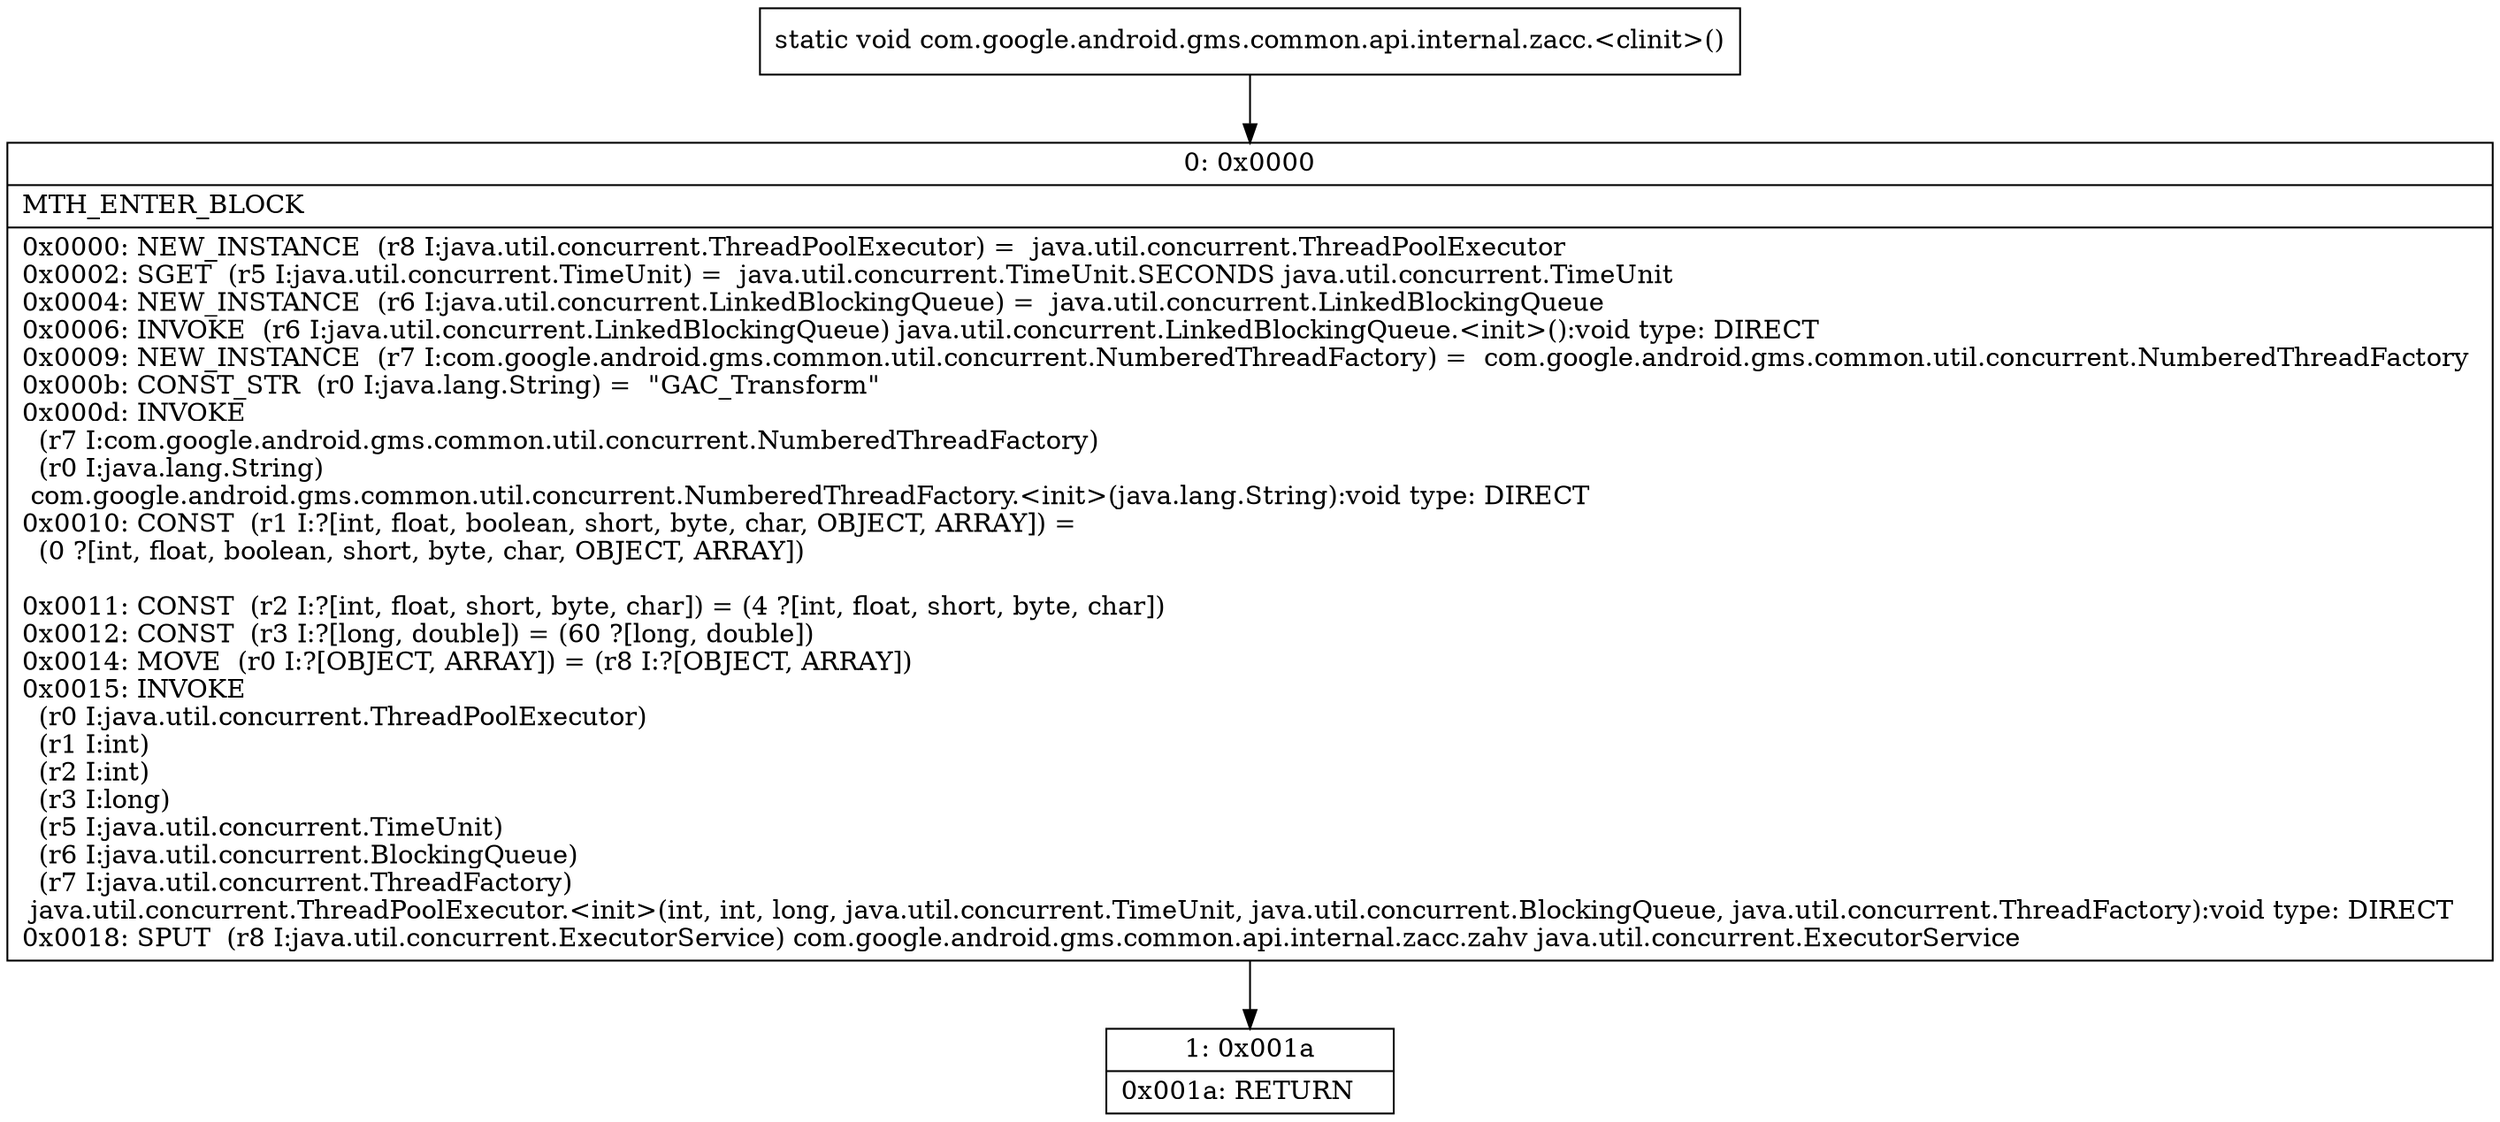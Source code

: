 digraph "CFG forcom.google.android.gms.common.api.internal.zacc.\<clinit\>()V" {
Node_0 [shape=record,label="{0\:\ 0x0000|MTH_ENTER_BLOCK\l|0x0000: NEW_INSTANCE  (r8 I:java.util.concurrent.ThreadPoolExecutor) =  java.util.concurrent.ThreadPoolExecutor \l0x0002: SGET  (r5 I:java.util.concurrent.TimeUnit) =  java.util.concurrent.TimeUnit.SECONDS java.util.concurrent.TimeUnit \l0x0004: NEW_INSTANCE  (r6 I:java.util.concurrent.LinkedBlockingQueue) =  java.util.concurrent.LinkedBlockingQueue \l0x0006: INVOKE  (r6 I:java.util.concurrent.LinkedBlockingQueue) java.util.concurrent.LinkedBlockingQueue.\<init\>():void type: DIRECT \l0x0009: NEW_INSTANCE  (r7 I:com.google.android.gms.common.util.concurrent.NumberedThreadFactory) =  com.google.android.gms.common.util.concurrent.NumberedThreadFactory \l0x000b: CONST_STR  (r0 I:java.lang.String) =  \"GAC_Transform\" \l0x000d: INVOKE  \l  (r7 I:com.google.android.gms.common.util.concurrent.NumberedThreadFactory)\l  (r0 I:java.lang.String)\l com.google.android.gms.common.util.concurrent.NumberedThreadFactory.\<init\>(java.lang.String):void type: DIRECT \l0x0010: CONST  (r1 I:?[int, float, boolean, short, byte, char, OBJECT, ARRAY]) = \l  (0 ?[int, float, boolean, short, byte, char, OBJECT, ARRAY])\l \l0x0011: CONST  (r2 I:?[int, float, short, byte, char]) = (4 ?[int, float, short, byte, char]) \l0x0012: CONST  (r3 I:?[long, double]) = (60 ?[long, double]) \l0x0014: MOVE  (r0 I:?[OBJECT, ARRAY]) = (r8 I:?[OBJECT, ARRAY]) \l0x0015: INVOKE  \l  (r0 I:java.util.concurrent.ThreadPoolExecutor)\l  (r1 I:int)\l  (r2 I:int)\l  (r3 I:long)\l  (r5 I:java.util.concurrent.TimeUnit)\l  (r6 I:java.util.concurrent.BlockingQueue)\l  (r7 I:java.util.concurrent.ThreadFactory)\l java.util.concurrent.ThreadPoolExecutor.\<init\>(int, int, long, java.util.concurrent.TimeUnit, java.util.concurrent.BlockingQueue, java.util.concurrent.ThreadFactory):void type: DIRECT \l0x0018: SPUT  (r8 I:java.util.concurrent.ExecutorService) com.google.android.gms.common.api.internal.zacc.zahv java.util.concurrent.ExecutorService \l}"];
Node_1 [shape=record,label="{1\:\ 0x001a|0x001a: RETURN   \l}"];
MethodNode[shape=record,label="{static void com.google.android.gms.common.api.internal.zacc.\<clinit\>() }"];
MethodNode -> Node_0;
Node_0 -> Node_1;
}

